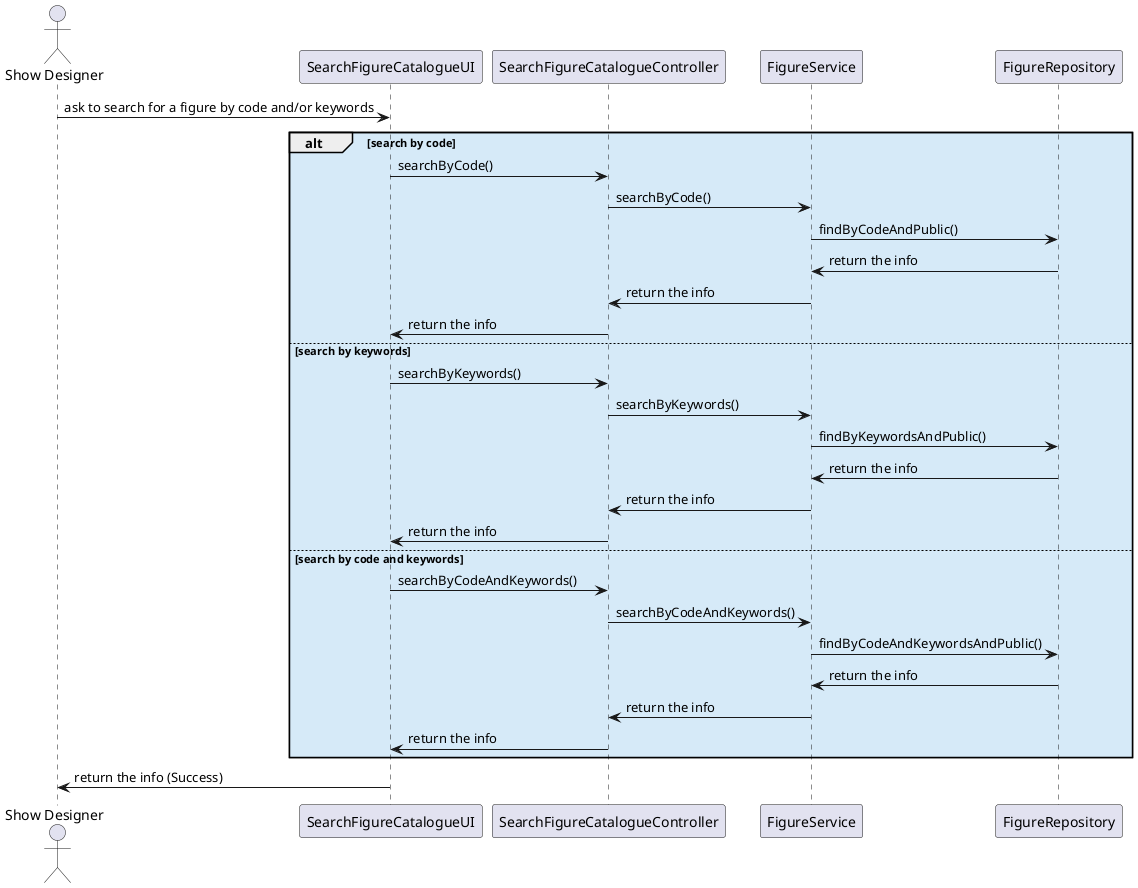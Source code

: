 @startuml
skinparam linetype ortho
skinparam package {
  BackgroundColor #D6EAF8
  BorderColor Black
}

actor "Show Designer" as SD
participant "SearchFigureCatalogueUI" as UI
participant "SearchFigureCatalogueController" as Controller
participant "FigureService" as Service
participant "FigureRepository" as Repo

SD -> UI : ask to search for a figure by code and/or keywords
alt search by code
    UI -> Controller : searchByCode()
    Controller -> Service : searchByCode()
    Service -> Repo : findByCodeAndPublic()
    Repo -> Service : return the info
    Service -> Controller : return the info
    Controller -> UI : return the info
else search by keywords
    UI -> Controller : searchByKeywords()
    Controller -> Service : searchByKeywords()
    Service -> Repo : findByKeywordsAndPublic()
    Repo -> Service : return the info
    Service -> Controller : return the info
    Controller -> UI : return the info
else search by code and keywords
    UI -> Controller : searchByCodeAndKeywords()
    Controller -> Service : searchByCodeAndKeywords()
    Service -> Repo : findByCodeAndKeywordsAndPublic()
    Repo -> Service : return the info
    Service -> Controller : return the info
    Controller -> UI : return the info
end
UI -> SD : return the info (Success)
@enduml
